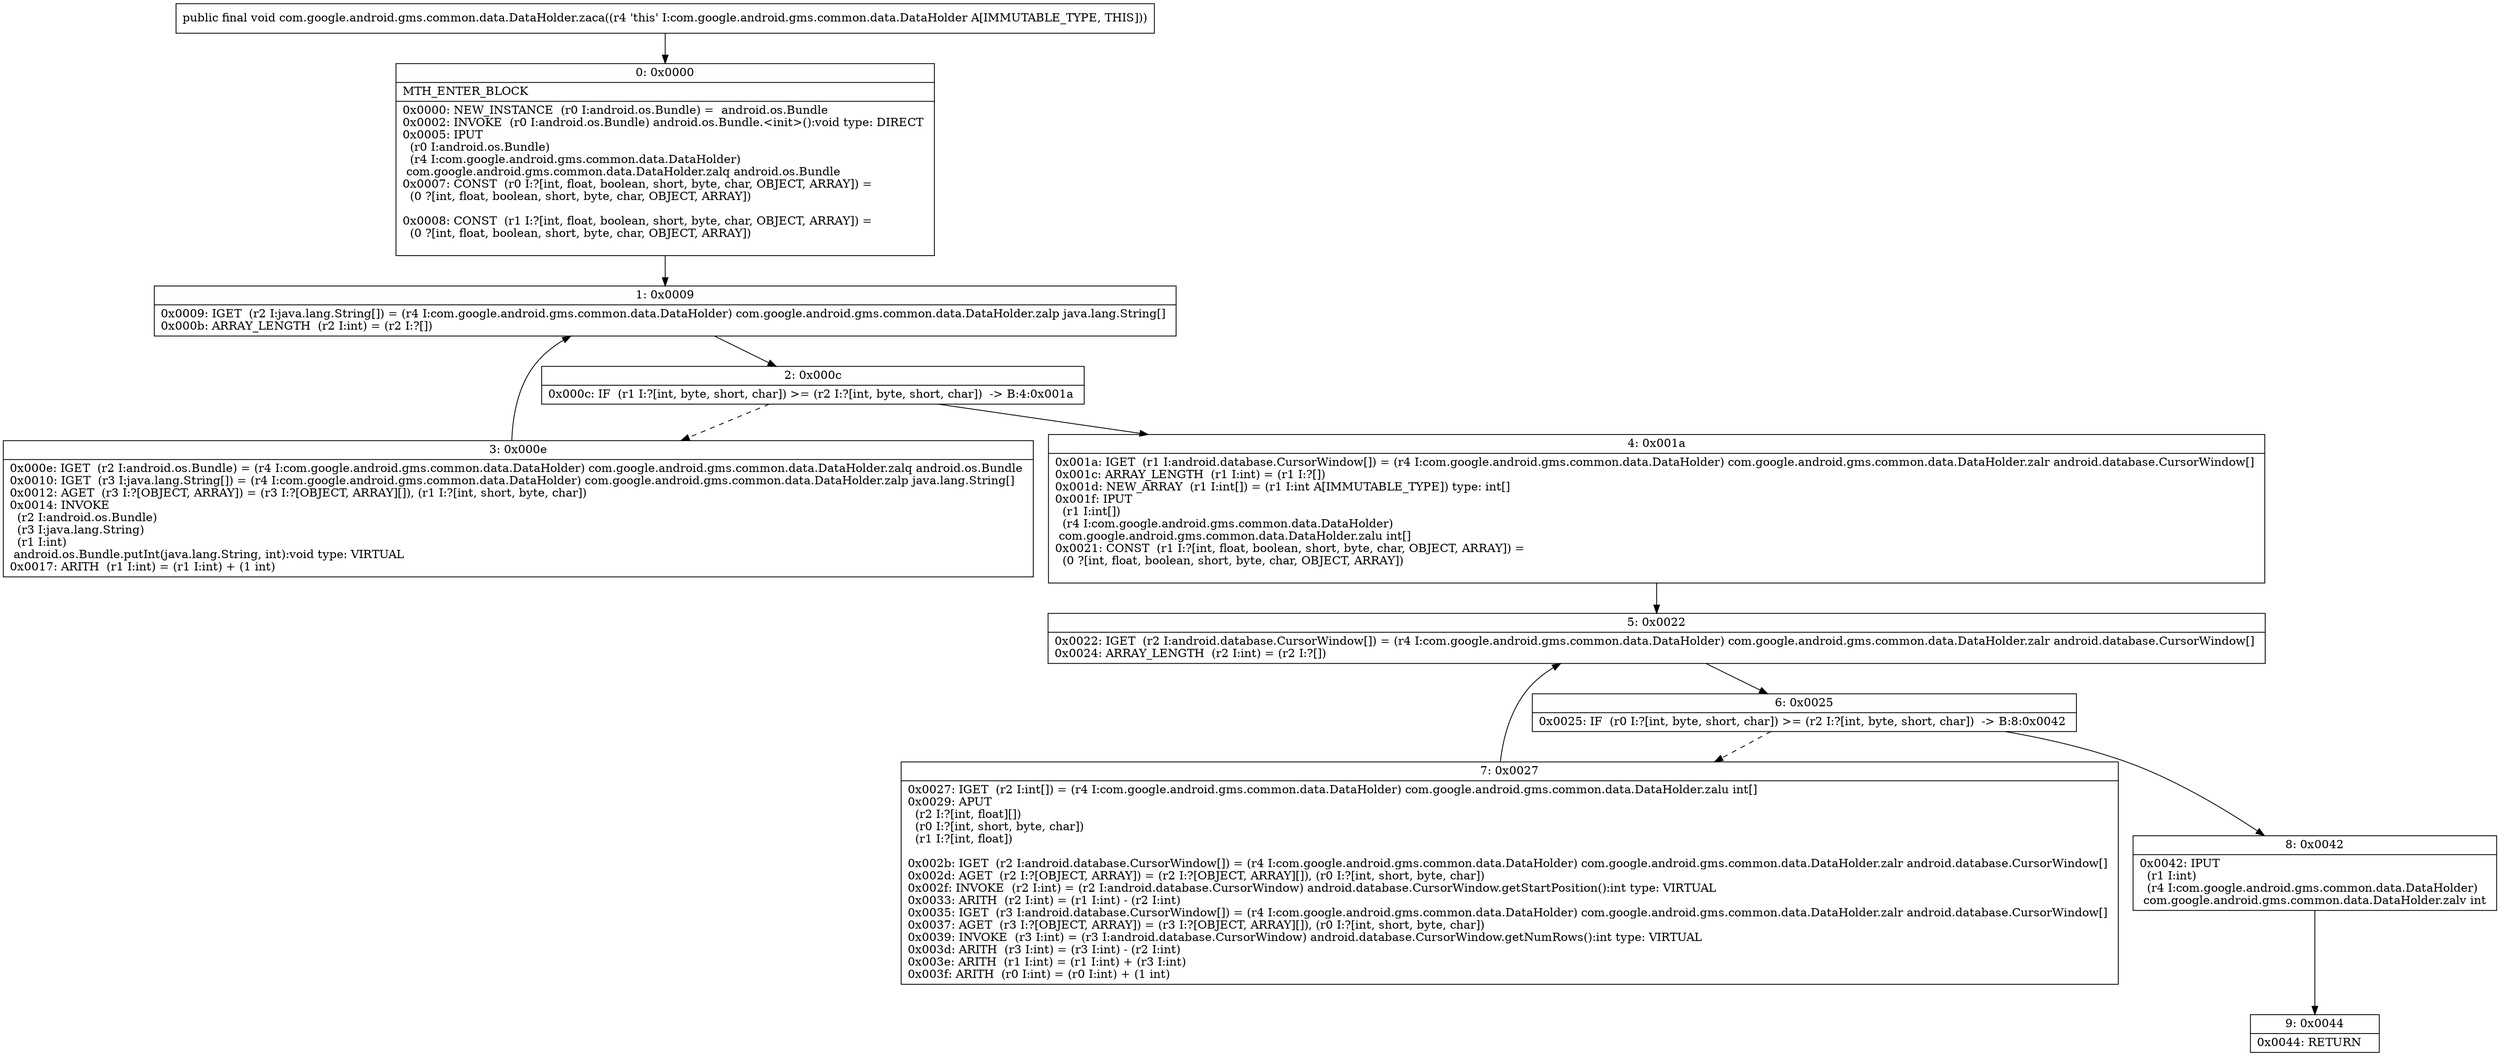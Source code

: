 digraph "CFG forcom.google.android.gms.common.data.DataHolder.zaca()V" {
Node_0 [shape=record,label="{0\:\ 0x0000|MTH_ENTER_BLOCK\l|0x0000: NEW_INSTANCE  (r0 I:android.os.Bundle) =  android.os.Bundle \l0x0002: INVOKE  (r0 I:android.os.Bundle) android.os.Bundle.\<init\>():void type: DIRECT \l0x0005: IPUT  \l  (r0 I:android.os.Bundle)\l  (r4 I:com.google.android.gms.common.data.DataHolder)\l com.google.android.gms.common.data.DataHolder.zalq android.os.Bundle \l0x0007: CONST  (r0 I:?[int, float, boolean, short, byte, char, OBJECT, ARRAY]) = \l  (0 ?[int, float, boolean, short, byte, char, OBJECT, ARRAY])\l \l0x0008: CONST  (r1 I:?[int, float, boolean, short, byte, char, OBJECT, ARRAY]) = \l  (0 ?[int, float, boolean, short, byte, char, OBJECT, ARRAY])\l \l}"];
Node_1 [shape=record,label="{1\:\ 0x0009|0x0009: IGET  (r2 I:java.lang.String[]) = (r4 I:com.google.android.gms.common.data.DataHolder) com.google.android.gms.common.data.DataHolder.zalp java.lang.String[] \l0x000b: ARRAY_LENGTH  (r2 I:int) = (r2 I:?[]) \l}"];
Node_2 [shape=record,label="{2\:\ 0x000c|0x000c: IF  (r1 I:?[int, byte, short, char]) \>= (r2 I:?[int, byte, short, char])  \-\> B:4:0x001a \l}"];
Node_3 [shape=record,label="{3\:\ 0x000e|0x000e: IGET  (r2 I:android.os.Bundle) = (r4 I:com.google.android.gms.common.data.DataHolder) com.google.android.gms.common.data.DataHolder.zalq android.os.Bundle \l0x0010: IGET  (r3 I:java.lang.String[]) = (r4 I:com.google.android.gms.common.data.DataHolder) com.google.android.gms.common.data.DataHolder.zalp java.lang.String[] \l0x0012: AGET  (r3 I:?[OBJECT, ARRAY]) = (r3 I:?[OBJECT, ARRAY][]), (r1 I:?[int, short, byte, char]) \l0x0014: INVOKE  \l  (r2 I:android.os.Bundle)\l  (r3 I:java.lang.String)\l  (r1 I:int)\l android.os.Bundle.putInt(java.lang.String, int):void type: VIRTUAL \l0x0017: ARITH  (r1 I:int) = (r1 I:int) + (1 int) \l}"];
Node_4 [shape=record,label="{4\:\ 0x001a|0x001a: IGET  (r1 I:android.database.CursorWindow[]) = (r4 I:com.google.android.gms.common.data.DataHolder) com.google.android.gms.common.data.DataHolder.zalr android.database.CursorWindow[] \l0x001c: ARRAY_LENGTH  (r1 I:int) = (r1 I:?[]) \l0x001d: NEW_ARRAY  (r1 I:int[]) = (r1 I:int A[IMMUTABLE_TYPE]) type: int[] \l0x001f: IPUT  \l  (r1 I:int[])\l  (r4 I:com.google.android.gms.common.data.DataHolder)\l com.google.android.gms.common.data.DataHolder.zalu int[] \l0x0021: CONST  (r1 I:?[int, float, boolean, short, byte, char, OBJECT, ARRAY]) = \l  (0 ?[int, float, boolean, short, byte, char, OBJECT, ARRAY])\l \l}"];
Node_5 [shape=record,label="{5\:\ 0x0022|0x0022: IGET  (r2 I:android.database.CursorWindow[]) = (r4 I:com.google.android.gms.common.data.DataHolder) com.google.android.gms.common.data.DataHolder.zalr android.database.CursorWindow[] \l0x0024: ARRAY_LENGTH  (r2 I:int) = (r2 I:?[]) \l}"];
Node_6 [shape=record,label="{6\:\ 0x0025|0x0025: IF  (r0 I:?[int, byte, short, char]) \>= (r2 I:?[int, byte, short, char])  \-\> B:8:0x0042 \l}"];
Node_7 [shape=record,label="{7\:\ 0x0027|0x0027: IGET  (r2 I:int[]) = (r4 I:com.google.android.gms.common.data.DataHolder) com.google.android.gms.common.data.DataHolder.zalu int[] \l0x0029: APUT  \l  (r2 I:?[int, float][])\l  (r0 I:?[int, short, byte, char])\l  (r1 I:?[int, float])\l \l0x002b: IGET  (r2 I:android.database.CursorWindow[]) = (r4 I:com.google.android.gms.common.data.DataHolder) com.google.android.gms.common.data.DataHolder.zalr android.database.CursorWindow[] \l0x002d: AGET  (r2 I:?[OBJECT, ARRAY]) = (r2 I:?[OBJECT, ARRAY][]), (r0 I:?[int, short, byte, char]) \l0x002f: INVOKE  (r2 I:int) = (r2 I:android.database.CursorWindow) android.database.CursorWindow.getStartPosition():int type: VIRTUAL \l0x0033: ARITH  (r2 I:int) = (r1 I:int) \- (r2 I:int) \l0x0035: IGET  (r3 I:android.database.CursorWindow[]) = (r4 I:com.google.android.gms.common.data.DataHolder) com.google.android.gms.common.data.DataHolder.zalr android.database.CursorWindow[] \l0x0037: AGET  (r3 I:?[OBJECT, ARRAY]) = (r3 I:?[OBJECT, ARRAY][]), (r0 I:?[int, short, byte, char]) \l0x0039: INVOKE  (r3 I:int) = (r3 I:android.database.CursorWindow) android.database.CursorWindow.getNumRows():int type: VIRTUAL \l0x003d: ARITH  (r3 I:int) = (r3 I:int) \- (r2 I:int) \l0x003e: ARITH  (r1 I:int) = (r1 I:int) + (r3 I:int) \l0x003f: ARITH  (r0 I:int) = (r0 I:int) + (1 int) \l}"];
Node_8 [shape=record,label="{8\:\ 0x0042|0x0042: IPUT  \l  (r1 I:int)\l  (r4 I:com.google.android.gms.common.data.DataHolder)\l com.google.android.gms.common.data.DataHolder.zalv int \l}"];
Node_9 [shape=record,label="{9\:\ 0x0044|0x0044: RETURN   \l}"];
MethodNode[shape=record,label="{public final void com.google.android.gms.common.data.DataHolder.zaca((r4 'this' I:com.google.android.gms.common.data.DataHolder A[IMMUTABLE_TYPE, THIS])) }"];
MethodNode -> Node_0;
Node_0 -> Node_1;
Node_1 -> Node_2;
Node_2 -> Node_3[style=dashed];
Node_2 -> Node_4;
Node_3 -> Node_1;
Node_4 -> Node_5;
Node_5 -> Node_6;
Node_6 -> Node_7[style=dashed];
Node_6 -> Node_8;
Node_7 -> Node_5;
Node_8 -> Node_9;
}

